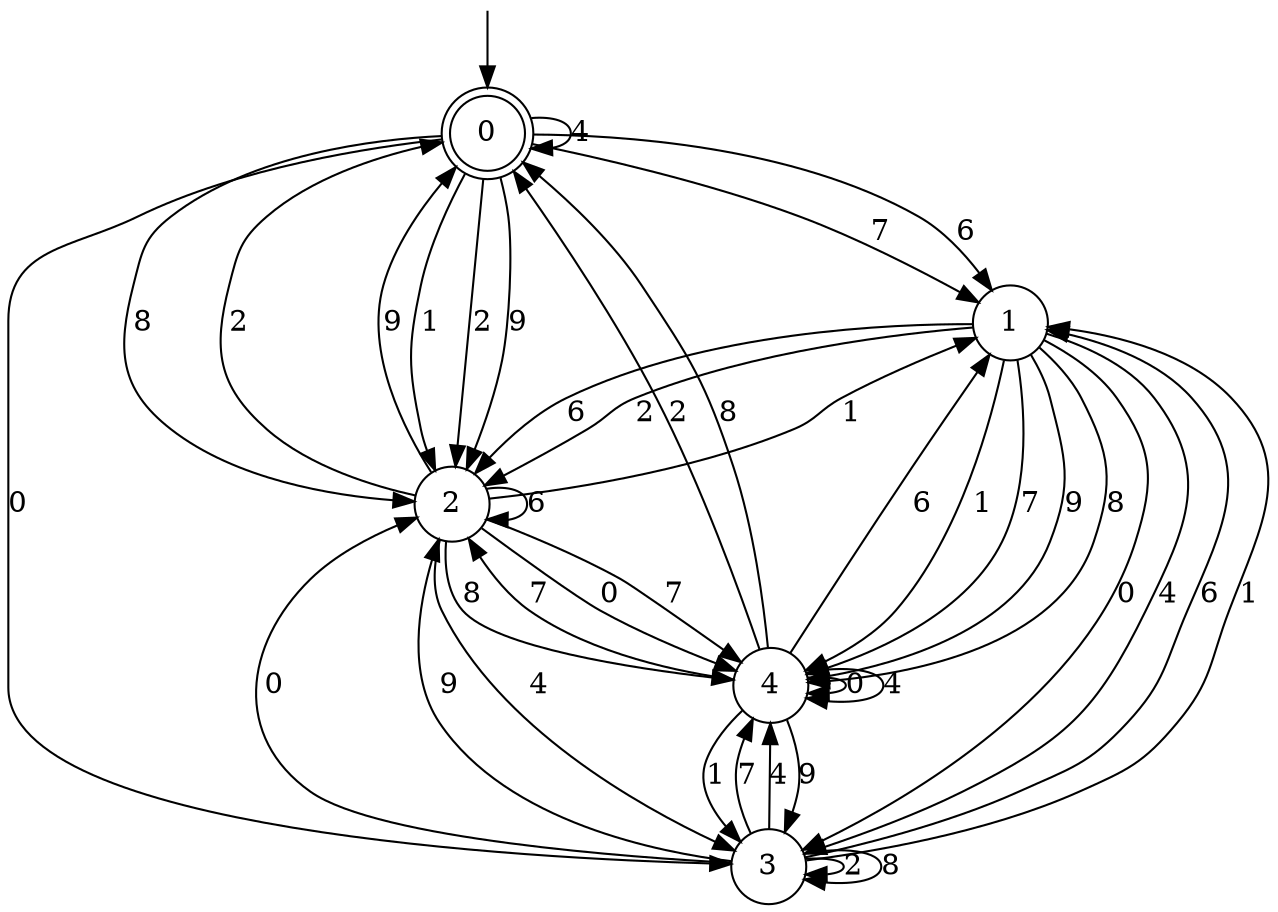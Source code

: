 digraph g {

	s0 [shape="doublecircle" label="0"];
	s1 [shape="circle" label="1"];
	s2 [shape="circle" label="2"];
	s3 [shape="circle" label="3"];
	s4 [shape="circle" label="4"];
	s0 -> s1 [label="6"];
	s0 -> s2 [label="1"];
	s0 -> s2 [label="2"];
	s0 -> s3 [label="0"];
	s0 -> s1 [label="7"];
	s0 -> s0 [label="4"];
	s0 -> s2 [label="9"];
	s0 -> s2 [label="8"];
	s1 -> s2 [label="6"];
	s1 -> s4 [label="1"];
	s1 -> s2 [label="2"];
	s1 -> s3 [label="0"];
	s1 -> s4 [label="7"];
	s1 -> s3 [label="4"];
	s1 -> s4 [label="9"];
	s1 -> s4 [label="8"];
	s2 -> s2 [label="6"];
	s2 -> s1 [label="1"];
	s2 -> s0 [label="2"];
	s2 -> s4 [label="0"];
	s2 -> s4 [label="7"];
	s2 -> s3 [label="4"];
	s2 -> s0 [label="9"];
	s2 -> s4 [label="8"];
	s3 -> s1 [label="6"];
	s3 -> s1 [label="1"];
	s3 -> s3 [label="2"];
	s3 -> s2 [label="0"];
	s3 -> s4 [label="7"];
	s3 -> s4 [label="4"];
	s3 -> s2 [label="9"];
	s3 -> s3 [label="8"];
	s4 -> s1 [label="6"];
	s4 -> s3 [label="1"];
	s4 -> s0 [label="2"];
	s4 -> s4 [label="0"];
	s4 -> s2 [label="7"];
	s4 -> s4 [label="4"];
	s4 -> s3 [label="9"];
	s4 -> s0 [label="8"];

__start0 [label="" shape="none" width="0" height="0"];
__start0 -> s0;

}
